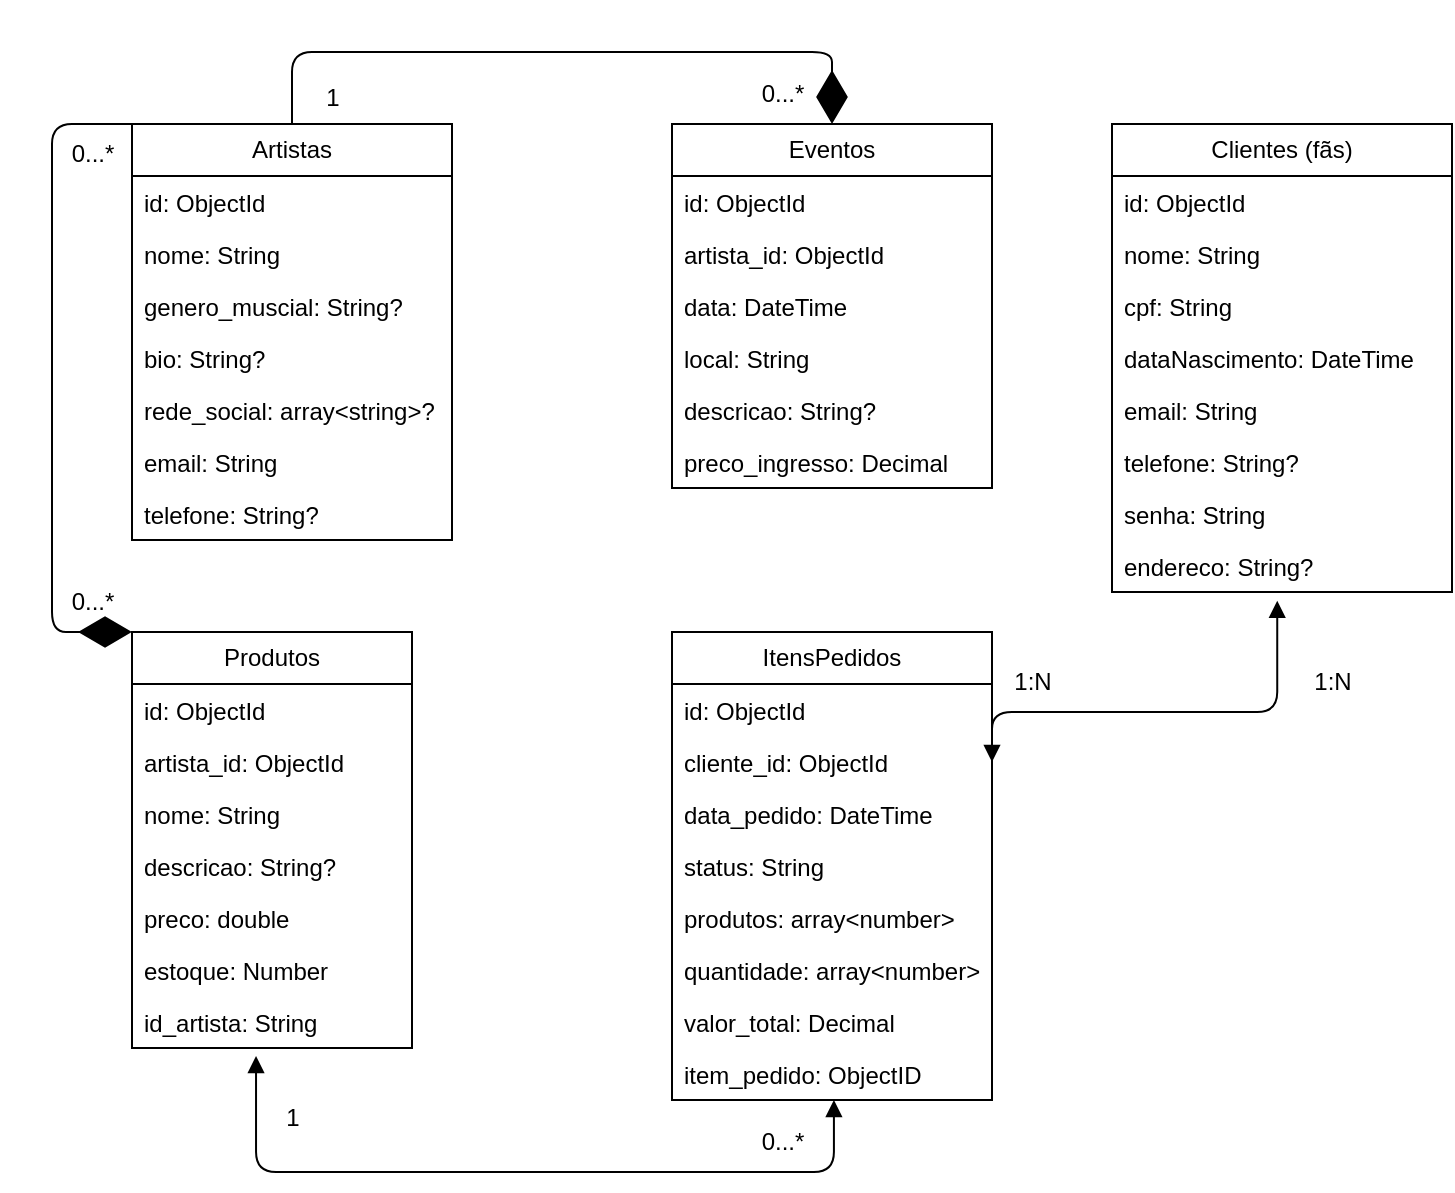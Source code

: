 <mxfile>
    <diagram id="-8dGR81IhT9ADDWrqB2T" name="ARTISTAS">
        <mxGraphModel dx="984" dy="497" grid="1" gridSize="10" guides="1" tooltips="1" connect="1" arrows="1" fold="1" page="1" pageScale="1" pageWidth="1169" pageHeight="827" math="0" shadow="0">
            <root>
                <mxCell id="0"/>
                <mxCell id="1" parent="0"/>
                <mxCell id="WGeO4oqpB1IpNc30BpS--1" value="Artistas" style="swimlane;fontStyle=0;childLayout=stackLayout;horizontal=1;startSize=26;fillColor=none;horizontalStack=0;resizeParent=1;resizeParentMax=0;resizeLast=0;collapsible=1;marginBottom=0;whiteSpace=wrap;html=1;" parent="1" vertex="1">
                    <mxGeometry x="290" y="236" width="160" height="208" as="geometry"/>
                </mxCell>
                <mxCell id="WGeO4oqpB1IpNc30BpS--2" value="id: ObjectId" style="text;strokeColor=none;fillColor=none;align=left;verticalAlign=top;spacingLeft=4;spacingRight=4;overflow=hidden;rotatable=0;points=[[0,0.5],[1,0.5]];portConstraint=eastwest;whiteSpace=wrap;html=1;" parent="WGeO4oqpB1IpNc30BpS--1" vertex="1">
                    <mxGeometry y="26" width="160" height="26" as="geometry"/>
                </mxCell>
                <mxCell id="WGeO4oqpB1IpNc30BpS--3" value="nome: String" style="text;strokeColor=none;fillColor=none;align=left;verticalAlign=top;spacingLeft=4;spacingRight=4;overflow=hidden;rotatable=0;points=[[0,0.5],[1,0.5]];portConstraint=eastwest;whiteSpace=wrap;html=1;" parent="WGeO4oqpB1IpNc30BpS--1" vertex="1">
                    <mxGeometry y="52" width="160" height="26" as="geometry"/>
                </mxCell>
                <mxCell id="WGeO4oqpB1IpNc30BpS--4" value="genero_muscial: String?" style="text;strokeColor=none;fillColor=none;align=left;verticalAlign=top;spacingLeft=4;spacingRight=4;overflow=hidden;rotatable=0;points=[[0,0.5],[1,0.5]];portConstraint=eastwest;whiteSpace=wrap;html=1;" parent="WGeO4oqpB1IpNc30BpS--1" vertex="1">
                    <mxGeometry y="78" width="160" height="26" as="geometry"/>
                </mxCell>
                <mxCell id="HzwaQL8nhIVutCUoAe8S-1" value="bio: String?" style="text;strokeColor=none;fillColor=none;align=left;verticalAlign=top;spacingLeft=4;spacingRight=4;overflow=hidden;rotatable=0;points=[[0,0.5],[1,0.5]];portConstraint=eastwest;whiteSpace=wrap;html=1;" parent="WGeO4oqpB1IpNc30BpS--1" vertex="1">
                    <mxGeometry y="104" width="160" height="26" as="geometry"/>
                </mxCell>
                <mxCell id="HzwaQL8nhIVutCUoAe8S-2" value="rede_social: array&amp;lt;string&amp;gt;?" style="text;strokeColor=none;fillColor=none;align=left;verticalAlign=top;spacingLeft=4;spacingRight=4;overflow=hidden;rotatable=0;points=[[0,0.5],[1,0.5]];portConstraint=eastwest;whiteSpace=wrap;html=1;" parent="WGeO4oqpB1IpNc30BpS--1" vertex="1">
                    <mxGeometry y="130" width="160" height="26" as="geometry"/>
                </mxCell>
                <mxCell id="HzwaQL8nhIVutCUoAe8S-3" value="email: String" style="text;strokeColor=none;fillColor=none;align=left;verticalAlign=top;spacingLeft=4;spacingRight=4;overflow=hidden;rotatable=0;points=[[0,0.5],[1,0.5]];portConstraint=eastwest;whiteSpace=wrap;html=1;" parent="WGeO4oqpB1IpNc30BpS--1" vertex="1">
                    <mxGeometry y="156" width="160" height="26" as="geometry"/>
                </mxCell>
                <mxCell id="HzwaQL8nhIVutCUoAe8S-4" value="telefone: String?" style="text;strokeColor=none;fillColor=none;align=left;verticalAlign=top;spacingLeft=4;spacingRight=4;overflow=hidden;rotatable=0;points=[[0,0.5],[1,0.5]];portConstraint=eastwest;whiteSpace=wrap;html=1;" parent="WGeO4oqpB1IpNc30BpS--1" vertex="1">
                    <mxGeometry y="182" width="160" height="26" as="geometry"/>
                </mxCell>
                <mxCell id="WGeO4oqpB1IpNc30BpS--5" value="Clientes (fãs)" style="swimlane;fontStyle=0;childLayout=stackLayout;horizontal=1;startSize=26;fillColor=none;horizontalStack=0;resizeParent=1;resizeParentMax=0;resizeLast=0;collapsible=1;marginBottom=0;whiteSpace=wrap;html=1;" parent="1" vertex="1">
                    <mxGeometry x="780" y="236" width="170" height="234" as="geometry"/>
                </mxCell>
                <mxCell id="WGeO4oqpB1IpNc30BpS--6" value="id:&amp;nbsp;ObjectId" style="text;strokeColor=none;fillColor=none;align=left;verticalAlign=top;spacingLeft=4;spacingRight=4;overflow=hidden;rotatable=0;points=[[0,0.5],[1,0.5]];portConstraint=eastwest;whiteSpace=wrap;html=1;" parent="WGeO4oqpB1IpNc30BpS--5" vertex="1">
                    <mxGeometry y="26" width="170" height="26" as="geometry"/>
                </mxCell>
                <mxCell id="HzwaQL8nhIVutCUoAe8S-5" value="nome: String" style="text;strokeColor=none;fillColor=none;align=left;verticalAlign=top;spacingLeft=4;spacingRight=4;overflow=hidden;rotatable=0;points=[[0,0.5],[1,0.5]];portConstraint=eastwest;whiteSpace=wrap;html=1;" parent="WGeO4oqpB1IpNc30BpS--5" vertex="1">
                    <mxGeometry y="52" width="170" height="26" as="geometry"/>
                </mxCell>
                <mxCell id="3OGe1HEJjVXt9dh-wJkt-9" value="cpf: String&lt;div&gt;&lt;br&gt;&lt;/div&gt;" style="text;strokeColor=none;fillColor=none;align=left;verticalAlign=top;spacingLeft=4;spacingRight=4;overflow=hidden;rotatable=0;points=[[0,0.5],[1,0.5]];portConstraint=eastwest;whiteSpace=wrap;html=1;" parent="WGeO4oqpB1IpNc30BpS--5" vertex="1">
                    <mxGeometry y="78" width="170" height="26" as="geometry"/>
                </mxCell>
                <mxCell id="3OGe1HEJjVXt9dh-wJkt-10" value="dataNascimento: DateTime&lt;div&gt;&lt;br&gt;&lt;/div&gt;" style="text;strokeColor=none;fillColor=none;align=left;verticalAlign=top;spacingLeft=4;spacingRight=4;overflow=hidden;rotatable=0;points=[[0,0.5],[1,0.5]];portConstraint=eastwest;whiteSpace=wrap;html=1;" parent="WGeO4oqpB1IpNc30BpS--5" vertex="1">
                    <mxGeometry y="104" width="170" height="26" as="geometry"/>
                </mxCell>
                <mxCell id="HzwaQL8nhIVutCUoAe8S-6" value="email: String" style="text;strokeColor=none;fillColor=none;align=left;verticalAlign=top;spacingLeft=4;spacingRight=4;overflow=hidden;rotatable=0;points=[[0,0.5],[1,0.5]];portConstraint=eastwest;whiteSpace=wrap;html=1;" parent="WGeO4oqpB1IpNc30BpS--5" vertex="1">
                    <mxGeometry y="130" width="170" height="26" as="geometry"/>
                </mxCell>
                <mxCell id="HzwaQL8nhIVutCUoAe8S-7" value="telefone: String?" style="text;strokeColor=none;fillColor=none;align=left;verticalAlign=top;spacingLeft=4;spacingRight=4;overflow=hidden;rotatable=0;points=[[0,0.5],[1,0.5]];portConstraint=eastwest;whiteSpace=wrap;html=1;" parent="WGeO4oqpB1IpNc30BpS--5" vertex="1">
                    <mxGeometry y="156" width="170" height="26" as="geometry"/>
                </mxCell>
                <mxCell id="WGeO4oqpB1IpNc30BpS--7" value="senha: String" style="text;strokeColor=none;fillColor=none;align=left;verticalAlign=top;spacingLeft=4;spacingRight=4;overflow=hidden;rotatable=0;points=[[0,0.5],[1,0.5]];portConstraint=eastwest;whiteSpace=wrap;html=1;" parent="WGeO4oqpB1IpNc30BpS--5" vertex="1">
                    <mxGeometry y="182" width="170" height="26" as="geometry"/>
                </mxCell>
                <mxCell id="WGeO4oqpB1IpNc30BpS--8" value="endereco: String?" style="text;strokeColor=none;fillColor=none;align=left;verticalAlign=top;spacingLeft=4;spacingRight=4;overflow=hidden;rotatable=0;points=[[0,0.5],[1,0.5]];portConstraint=eastwest;whiteSpace=wrap;html=1;" parent="WGeO4oqpB1IpNc30BpS--5" vertex="1">
                    <mxGeometry y="208" width="170" height="26" as="geometry"/>
                </mxCell>
                <mxCell id="WGeO4oqpB1IpNc30BpS--9" value="Produtos" style="swimlane;fontStyle=0;childLayout=stackLayout;horizontal=1;startSize=26;fillColor=none;horizontalStack=0;resizeParent=1;resizeParentMax=0;resizeLast=0;collapsible=1;marginBottom=0;whiteSpace=wrap;html=1;" parent="1" vertex="1">
                    <mxGeometry x="290" y="490" width="140" height="208" as="geometry"/>
                </mxCell>
                <mxCell id="WGeO4oqpB1IpNc30BpS--10" value="id: ObjectId" style="text;strokeColor=none;fillColor=none;align=left;verticalAlign=top;spacingLeft=4;spacingRight=4;overflow=hidden;rotatable=0;points=[[0,0.5],[1,0.5]];portConstraint=eastwest;whiteSpace=wrap;html=1;" parent="WGeO4oqpB1IpNc30BpS--9" vertex="1">
                    <mxGeometry y="26" width="140" height="26" as="geometry"/>
                </mxCell>
                <mxCell id="WGeO4oqpB1IpNc30BpS--11" value="artista_id:&amp;nbsp;&lt;span style=&quot;color: rgb(0, 0, 0);&quot;&gt;ObjectId&lt;/span&gt;" style="text;strokeColor=none;fillColor=none;align=left;verticalAlign=top;spacingLeft=4;spacingRight=4;overflow=hidden;rotatable=0;points=[[0,0.5],[1,0.5]];portConstraint=eastwest;whiteSpace=wrap;html=1;" parent="WGeO4oqpB1IpNc30BpS--9" vertex="1">
                    <mxGeometry y="52" width="140" height="26" as="geometry"/>
                </mxCell>
                <mxCell id="HzwaQL8nhIVutCUoAe8S-8" value="nome: String" style="text;strokeColor=none;fillColor=none;align=left;verticalAlign=top;spacingLeft=4;spacingRight=4;overflow=hidden;rotatable=0;points=[[0,0.5],[1,0.5]];portConstraint=eastwest;whiteSpace=wrap;html=1;" parent="WGeO4oqpB1IpNc30BpS--9" vertex="1">
                    <mxGeometry y="78" width="140" height="26" as="geometry"/>
                </mxCell>
                <mxCell id="WGeO4oqpB1IpNc30BpS--12" value="descricao: String?" style="text;strokeColor=none;fillColor=none;align=left;verticalAlign=top;spacingLeft=4;spacingRight=4;overflow=hidden;rotatable=0;points=[[0,0.5],[1,0.5]];portConstraint=eastwest;whiteSpace=wrap;html=1;" parent="WGeO4oqpB1IpNc30BpS--9" vertex="1">
                    <mxGeometry y="104" width="140" height="26" as="geometry"/>
                </mxCell>
                <mxCell id="HzwaQL8nhIVutCUoAe8S-9" value="preco: double" style="text;strokeColor=none;fillColor=none;align=left;verticalAlign=top;spacingLeft=4;spacingRight=4;overflow=hidden;rotatable=0;points=[[0,0.5],[1,0.5]];portConstraint=eastwest;whiteSpace=wrap;html=1;" parent="WGeO4oqpB1IpNc30BpS--9" vertex="1">
                    <mxGeometry y="130" width="140" height="26" as="geometry"/>
                </mxCell>
                <mxCell id="HzwaQL8nhIVutCUoAe8S-10" value="estoque: Number" style="text;strokeColor=none;fillColor=none;align=left;verticalAlign=top;spacingLeft=4;spacingRight=4;overflow=hidden;rotatable=0;points=[[0,0.5],[1,0.5]];portConstraint=eastwest;whiteSpace=wrap;html=1;" parent="WGeO4oqpB1IpNc30BpS--9" vertex="1">
                    <mxGeometry y="156" width="140" height="26" as="geometry"/>
                </mxCell>
                <mxCell id="qeILom_kDoyE2ObOOe5G-1" value="id_artista: String" style="text;strokeColor=none;fillColor=none;align=left;verticalAlign=top;spacingLeft=4;spacingRight=4;overflow=hidden;rotatable=0;points=[[0,0.5],[1,0.5]];portConstraint=eastwest;whiteSpace=wrap;html=1;" parent="WGeO4oqpB1IpNc30BpS--9" vertex="1">
                    <mxGeometry y="182" width="140" height="26" as="geometry"/>
                </mxCell>
                <mxCell id="WGeO4oqpB1IpNc30BpS--13" value="Eventos" style="swimlane;fontStyle=0;childLayout=stackLayout;horizontal=1;startSize=26;fillColor=none;horizontalStack=0;resizeParent=1;resizeParentMax=0;resizeLast=0;collapsible=1;marginBottom=0;whiteSpace=wrap;html=1;" parent="1" vertex="1">
                    <mxGeometry x="560" y="236" width="160" height="182" as="geometry"/>
                </mxCell>
                <mxCell id="WGeO4oqpB1IpNc30BpS--14" value="&lt;span style=&quot;color: rgb(0, 0, 0);&quot;&gt;id: ObjectId&lt;/span&gt;" style="text;strokeColor=none;fillColor=none;align=left;verticalAlign=top;spacingLeft=4;spacingRight=4;overflow=hidden;rotatable=0;points=[[0,0.5],[1,0.5]];portConstraint=eastwest;whiteSpace=wrap;html=1;" parent="WGeO4oqpB1IpNc30BpS--13" vertex="1">
                    <mxGeometry y="26" width="160" height="26" as="geometry"/>
                </mxCell>
                <mxCell id="qeILom_kDoyE2ObOOe5G-2" value="artista_id:&amp;nbsp;&lt;span style=&quot;color: rgb(0, 0, 0);&quot;&gt;ObjectId&lt;/span&gt;" style="text;strokeColor=none;fillColor=none;align=left;verticalAlign=top;spacingLeft=4;spacingRight=4;overflow=hidden;rotatable=0;points=[[0,0.5],[1,0.5]];portConstraint=eastwest;whiteSpace=wrap;html=1;" parent="WGeO4oqpB1IpNc30BpS--13" vertex="1">
                    <mxGeometry y="52" width="160" height="26" as="geometry"/>
                </mxCell>
                <mxCell id="WGeO4oqpB1IpNc30BpS--15" value="data: DateTime" style="text;strokeColor=none;fillColor=none;align=left;verticalAlign=top;spacingLeft=4;spacingRight=4;overflow=hidden;rotatable=0;points=[[0,0.5],[1,0.5]];portConstraint=eastwest;whiteSpace=wrap;html=1;" parent="WGeO4oqpB1IpNc30BpS--13" vertex="1">
                    <mxGeometry y="78" width="160" height="26" as="geometry"/>
                </mxCell>
                <mxCell id="WGeO4oqpB1IpNc30BpS--16" value="local: String" style="text;strokeColor=none;fillColor=none;align=left;verticalAlign=top;spacingLeft=4;spacingRight=4;overflow=hidden;rotatable=0;points=[[0,0.5],[1,0.5]];portConstraint=eastwest;whiteSpace=wrap;html=1;" parent="WGeO4oqpB1IpNc30BpS--13" vertex="1">
                    <mxGeometry y="104" width="160" height="26" as="geometry"/>
                </mxCell>
                <mxCell id="viy6hbpfLEgtOjUjto9D-1" value="descricao: String?" style="text;strokeColor=none;fillColor=none;align=left;verticalAlign=top;spacingLeft=4;spacingRight=4;overflow=hidden;rotatable=0;points=[[0,0.5],[1,0.5]];portConstraint=eastwest;whiteSpace=wrap;html=1;" parent="WGeO4oqpB1IpNc30BpS--13" vertex="1">
                    <mxGeometry y="130" width="160" height="26" as="geometry"/>
                </mxCell>
                <mxCell id="viy6hbpfLEgtOjUjto9D-8" value="preco_ingresso: Decimal" style="text;strokeColor=none;fillColor=none;align=left;verticalAlign=top;spacingLeft=4;spacingRight=4;overflow=hidden;rotatable=0;points=[[0,0.5],[1,0.5]];portConstraint=eastwest;whiteSpace=wrap;html=1;" parent="WGeO4oqpB1IpNc30BpS--13" vertex="1">
                    <mxGeometry y="156" width="160" height="26" as="geometry"/>
                </mxCell>
                <mxCell id="WGeO4oqpB1IpNc30BpS--17" value="ItensPedidos" style="swimlane;fontStyle=0;childLayout=stackLayout;horizontal=1;startSize=26;fillColor=none;horizontalStack=0;resizeParent=1;resizeParentMax=0;resizeLast=0;collapsible=1;marginBottom=0;whiteSpace=wrap;html=1;" parent="1" vertex="1">
                    <mxGeometry x="560" y="490" width="160" height="234" as="geometry"/>
                </mxCell>
                <mxCell id="WGeO4oqpB1IpNc30BpS--18" value="&lt;span style=&quot;color: rgb(0, 0, 0);&quot;&gt;id: ObjectId&lt;/span&gt;" style="text;strokeColor=none;fillColor=none;align=left;verticalAlign=top;spacingLeft=4;spacingRight=4;overflow=hidden;rotatable=0;points=[[0,0.5],[1,0.5]];portConstraint=eastwest;whiteSpace=wrap;html=1;" parent="WGeO4oqpB1IpNc30BpS--17" vertex="1">
                    <mxGeometry y="26" width="160" height="26" as="geometry"/>
                </mxCell>
                <mxCell id="WGeO4oqpB1IpNc30BpS--19" value="cliente_id:&amp;nbsp;&lt;span style=&quot;color: rgb(0, 0, 0);&quot;&gt;ObjectId&lt;/span&gt;" style="text;strokeColor=none;fillColor=none;align=left;verticalAlign=top;spacingLeft=4;spacingRight=4;overflow=hidden;rotatable=0;points=[[0,0.5],[1,0.5]];portConstraint=eastwest;whiteSpace=wrap;html=1;" parent="WGeO4oqpB1IpNc30BpS--17" vertex="1">
                    <mxGeometry y="52" width="160" height="26" as="geometry"/>
                </mxCell>
                <mxCell id="WGeO4oqpB1IpNc30BpS--20" value="data_pedido: DateTime" style="text;strokeColor=none;fillColor=none;align=left;verticalAlign=top;spacingLeft=4;spacingRight=4;overflow=hidden;rotatable=0;points=[[0,0.5],[1,0.5]];portConstraint=eastwest;whiteSpace=wrap;html=1;" parent="WGeO4oqpB1IpNc30BpS--17" vertex="1">
                    <mxGeometry y="78" width="160" height="26" as="geometry"/>
                </mxCell>
                <mxCell id="viy6hbpfLEgtOjUjto9D-9" value="status: String" style="text;strokeColor=none;fillColor=none;align=left;verticalAlign=top;spacingLeft=4;spacingRight=4;overflow=hidden;rotatable=0;points=[[0,0.5],[1,0.5]];portConstraint=eastwest;whiteSpace=wrap;html=1;" parent="WGeO4oqpB1IpNc30BpS--17" vertex="1">
                    <mxGeometry y="104" width="160" height="26" as="geometry"/>
                </mxCell>
                <mxCell id="viy6hbpfLEgtOjUjto9D-15" value="produtos: array&amp;lt;number&amp;gt;" style="text;strokeColor=none;fillColor=none;align=left;verticalAlign=top;spacingLeft=4;spacingRight=4;overflow=hidden;rotatable=0;points=[[0,0.5],[1,0.5]];portConstraint=eastwest;whiteSpace=wrap;html=1;" parent="WGeO4oqpB1IpNc30BpS--17" vertex="1">
                    <mxGeometry y="130" width="160" height="26" as="geometry"/>
                </mxCell>
                <mxCell id="viy6hbpfLEgtOjUjto9D-16" value="quantidade: array&amp;lt;number&amp;gt;" style="text;strokeColor=none;fillColor=none;align=left;verticalAlign=top;spacingLeft=4;spacingRight=4;overflow=hidden;rotatable=0;points=[[0,0.5],[1,0.5]];portConstraint=eastwest;whiteSpace=wrap;html=1;" parent="WGeO4oqpB1IpNc30BpS--17" vertex="1">
                    <mxGeometry y="156" width="160" height="26" as="geometry"/>
                </mxCell>
                <mxCell id="viy6hbpfLEgtOjUjto9D-17" value="valor_total: Decimal" style="text;strokeColor=none;fillColor=none;align=left;verticalAlign=top;spacingLeft=4;spacingRight=4;overflow=hidden;rotatable=0;points=[[0,0.5],[1,0.5]];portConstraint=eastwest;whiteSpace=wrap;html=1;" parent="WGeO4oqpB1IpNc30BpS--17" vertex="1">
                    <mxGeometry y="182" width="160" height="26" as="geometry"/>
                </mxCell>
                <mxCell id="FNEiUvtTwgRBQaWyczOZ-4" value="item_pedido: ObjectID" style="text;strokeColor=none;fillColor=none;align=left;verticalAlign=top;spacingLeft=4;spacingRight=4;overflow=hidden;rotatable=0;points=[[0,0.5],[1,0.5]];portConstraint=eastwest;whiteSpace=wrap;html=1;" parent="WGeO4oqpB1IpNc30BpS--17" vertex="1">
                    <mxGeometry y="208" width="160" height="26" as="geometry"/>
                </mxCell>
                <mxCell id="9_VWwz1EAuQyUJO-Fea9-1" value="" style="endArrow=block;startArrow=block;endFill=1;startFill=1;html=1;edgeStyle=elbowEdgeStyle;elbow=vertical;entryX=0.506;entryY=1;entryDx=0;entryDy=0;entryPerimeter=0;exitX=0.443;exitY=1.154;exitDx=0;exitDy=0;exitPerimeter=0;" parent="1" source="qeILom_kDoyE2ObOOe5G-1" target="FNEiUvtTwgRBQaWyczOZ-4" edge="1">
                    <mxGeometry width="160" relative="1" as="geometry">
                        <mxPoint x="350" y="750" as="sourcePoint"/>
                        <mxPoint x="640" y="730" as="targetPoint"/>
                        <Array as="points">
                            <mxPoint x="500" y="760"/>
                        </Array>
                    </mxGeometry>
                </mxCell>
                <mxCell id="9_VWwz1EAuQyUJO-Fea9-3" value="" style="endArrow=diamondThin;endFill=1;endSize=24;html=1;exitX=0;exitY=0;exitDx=0;exitDy=0;edgeStyle=elbowEdgeStyle;elbow=vertical;entryX=0;entryY=0;entryDx=0;entryDy=0;" parent="1" source="WGeO4oqpB1IpNc30BpS--1" target="WGeO4oqpB1IpNc30BpS--9" edge="1">
                    <mxGeometry width="160" relative="1" as="geometry">
                        <mxPoint x="110" y="210" as="sourcePoint"/>
                        <mxPoint x="200" y="560" as="targetPoint"/>
                        <Array as="points">
                            <mxPoint x="250" y="350"/>
                        </Array>
                    </mxGeometry>
                </mxCell>
                <mxCell id="oR0ZWkZKmb0lhGz50x3m-1" value="" style="endArrow=diamondThin;endFill=1;endSize=24;html=1;entryX=0.5;entryY=0;entryDx=0;entryDy=0;exitX=0.5;exitY=0;exitDx=0;exitDy=0;edgeStyle=elbowEdgeStyle;elbow=vertical;" parent="1" source="WGeO4oqpB1IpNc30BpS--1" target="WGeO4oqpB1IpNc30BpS--13" edge="1">
                    <mxGeometry width="160" relative="1" as="geometry">
                        <mxPoint x="490" y="200" as="sourcePoint"/>
                        <mxPoint x="490" y="-80" as="targetPoint"/>
                        <Array as="points">
                            <mxPoint x="510" y="200"/>
                        </Array>
                    </mxGeometry>
                </mxCell>
                <mxCell id="3OGe1HEJjVXt9dh-wJkt-11" value="0...*" style="text;html=1;align=center;verticalAlign=middle;resizable=0;points=[];autosize=1;strokeColor=none;fillColor=none;" parent="1" vertex="1">
                    <mxGeometry x="250" y="460" width="40" height="30" as="geometry"/>
                </mxCell>
                <mxCell id="3OGe1HEJjVXt9dh-wJkt-14" value="" style="endArrow=block;startArrow=block;endFill=1;startFill=1;html=1;entryX=0.486;entryY=1.167;entryDx=0;entryDy=0;entryPerimeter=0;exitX=1;exitY=0.5;exitDx=0;exitDy=0;edgeStyle=elbowEdgeStyle;elbow=vertical;" parent="1" source="WGeO4oqpB1IpNc30BpS--19" target="WGeO4oqpB1IpNc30BpS--8" edge="1">
                    <mxGeometry width="160" relative="1" as="geometry">
                        <mxPoint x="730" y="540" as="sourcePoint"/>
                        <mxPoint x="890" y="540" as="targetPoint"/>
                        <Array as="points">
                            <mxPoint x="820" y="530"/>
                        </Array>
                    </mxGeometry>
                </mxCell>
                <mxCell id="3OGe1HEJjVXt9dh-wJkt-19" value="1:N" style="text;html=1;align=center;verticalAlign=middle;resizable=0;points=[];autosize=1;strokeColor=none;fillColor=none;" parent="1" vertex="1">
                    <mxGeometry x="720" y="500" width="40" height="30" as="geometry"/>
                </mxCell>
                <mxCell id="3OGe1HEJjVXt9dh-wJkt-20" value="1:N" style="text;html=1;align=center;verticalAlign=middle;resizable=0;points=[];autosize=1;strokeColor=none;fillColor=none;" parent="1" vertex="1">
                    <mxGeometry x="870" y="500" width="40" height="30" as="geometry"/>
                </mxCell>
                <mxCell id="FNEiUvtTwgRBQaWyczOZ-1" value="0...*" style="text;html=1;align=center;verticalAlign=middle;resizable=0;points=[];autosize=1;strokeColor=none;fillColor=none;" parent="1" vertex="1">
                    <mxGeometry x="250" y="236" width="40" height="30" as="geometry"/>
                </mxCell>
                <mxCell id="FNEiUvtTwgRBQaWyczOZ-2" value="0...*" style="text;html=1;align=center;verticalAlign=middle;resizable=0;points=[];autosize=1;strokeColor=none;fillColor=none;" parent="1" vertex="1">
                    <mxGeometry x="595" y="206" width="40" height="30" as="geometry"/>
                </mxCell>
                <mxCell id="FNEiUvtTwgRBQaWyczOZ-3" value="1" style="text;html=1;align=center;verticalAlign=middle;resizable=0;points=[];autosize=1;strokeColor=none;fillColor=none;" parent="1" vertex="1">
                    <mxGeometry x="375" y="208" width="30" height="30" as="geometry"/>
                </mxCell>
                <mxCell id="7ghaIuYtNx_CgCyN_4Sw-1" value="0...*" style="text;html=1;align=center;verticalAlign=middle;resizable=0;points=[];autosize=1;strokeColor=none;fillColor=none;" parent="1" vertex="1">
                    <mxGeometry x="595" y="730" width="40" height="30" as="geometry"/>
                </mxCell>
                <mxCell id="7ghaIuYtNx_CgCyN_4Sw-2" value="1" style="text;html=1;align=center;verticalAlign=middle;resizable=0;points=[];autosize=1;strokeColor=none;fillColor=none;" parent="1" vertex="1">
                    <mxGeometry x="355" y="718" width="30" height="30" as="geometry"/>
                </mxCell>
            </root>
        </mxGraphModel>
    </diagram>
    <diagram name="Cópia do ARTISTAS" id="Klo3fYnOxU1Qn01jQj7I">
        <mxGraphModel dx="2153" dy="1324" grid="1" gridSize="10" guides="1" tooltips="1" connect="1" arrows="1" fold="1" page="1" pageScale="1" pageWidth="1169" pageHeight="827" math="0" shadow="0">
            <root>
                <mxCell id="dU2tOw1pj5JU5m9MhBKe-0"/>
                <mxCell id="dU2tOw1pj5JU5m9MhBKe-1" parent="dU2tOw1pj5JU5m9MhBKe-0"/>
                <mxCell id="dU2tOw1pj5JU5m9MhBKe-2" value="Artistas" style="swimlane;fontStyle=0;childLayout=stackLayout;horizontal=1;startSize=26;fillColor=none;horizontalStack=0;resizeParent=1;resizeParentMax=0;resizeLast=0;collapsible=1;marginBottom=0;whiteSpace=wrap;html=1;" parent="dU2tOw1pj5JU5m9MhBKe-1" vertex="1">
                    <mxGeometry x="70" y="53" width="160" height="208" as="geometry"/>
                </mxCell>
                <mxCell id="dU2tOw1pj5JU5m9MhBKe-3" value="id: ObjectId" style="text;strokeColor=none;fillColor=none;align=left;verticalAlign=top;spacingLeft=4;spacingRight=4;overflow=hidden;rotatable=0;points=[[0,0.5],[1,0.5]];portConstraint=eastwest;whiteSpace=wrap;html=1;" parent="dU2tOw1pj5JU5m9MhBKe-2" vertex="1">
                    <mxGeometry y="26" width="160" height="26" as="geometry"/>
                </mxCell>
                <mxCell id="dU2tOw1pj5JU5m9MhBKe-4" value="nome: String" style="text;strokeColor=none;fillColor=none;align=left;verticalAlign=top;spacingLeft=4;spacingRight=4;overflow=hidden;rotatable=0;points=[[0,0.5],[1,0.5]];portConstraint=eastwest;whiteSpace=wrap;html=1;" parent="dU2tOw1pj5JU5m9MhBKe-2" vertex="1">
                    <mxGeometry y="52" width="160" height="26" as="geometry"/>
                </mxCell>
                <mxCell id="dU2tOw1pj5JU5m9MhBKe-5" value="genero_muscial: String?" style="text;strokeColor=none;fillColor=none;align=left;verticalAlign=top;spacingLeft=4;spacingRight=4;overflow=hidden;rotatable=0;points=[[0,0.5],[1,0.5]];portConstraint=eastwest;whiteSpace=wrap;html=1;" parent="dU2tOw1pj5JU5m9MhBKe-2" vertex="1">
                    <mxGeometry y="78" width="160" height="26" as="geometry"/>
                </mxCell>
                <mxCell id="dU2tOw1pj5JU5m9MhBKe-6" value="bio: String?" style="text;strokeColor=none;fillColor=none;align=left;verticalAlign=top;spacingLeft=4;spacingRight=4;overflow=hidden;rotatable=0;points=[[0,0.5],[1,0.5]];portConstraint=eastwest;whiteSpace=wrap;html=1;" parent="dU2tOw1pj5JU5m9MhBKe-2" vertex="1">
                    <mxGeometry y="104" width="160" height="26" as="geometry"/>
                </mxCell>
                <mxCell id="dU2tOw1pj5JU5m9MhBKe-7" value="rede_social: array&amp;lt;string&amp;gt;?" style="text;strokeColor=none;fillColor=none;align=left;verticalAlign=top;spacingLeft=4;spacingRight=4;overflow=hidden;rotatable=0;points=[[0,0.5],[1,0.5]];portConstraint=eastwest;whiteSpace=wrap;html=1;" parent="dU2tOw1pj5JU5m9MhBKe-2" vertex="1">
                    <mxGeometry y="130" width="160" height="26" as="geometry"/>
                </mxCell>
                <mxCell id="dU2tOw1pj5JU5m9MhBKe-8" value="email: String" style="text;strokeColor=none;fillColor=none;align=left;verticalAlign=top;spacingLeft=4;spacingRight=4;overflow=hidden;rotatable=0;points=[[0,0.5],[1,0.5]];portConstraint=eastwest;whiteSpace=wrap;html=1;" parent="dU2tOw1pj5JU5m9MhBKe-2" vertex="1">
                    <mxGeometry y="156" width="160" height="26" as="geometry"/>
                </mxCell>
                <mxCell id="dU2tOw1pj5JU5m9MhBKe-9" value="telefone: String?" style="text;strokeColor=none;fillColor=none;align=left;verticalAlign=top;spacingLeft=4;spacingRight=4;overflow=hidden;rotatable=0;points=[[0,0.5],[1,0.5]];portConstraint=eastwest;whiteSpace=wrap;html=1;" parent="dU2tOw1pj5JU5m9MhBKe-2" vertex="1">
                    <mxGeometry y="182" width="160" height="26" as="geometry"/>
                </mxCell>
                <mxCell id="dU2tOw1pj5JU5m9MhBKe-10" value="Clientes (fãs)" style="swimlane;fontStyle=0;childLayout=stackLayout;horizontal=1;startSize=26;fillColor=none;horizontalStack=0;resizeParent=1;resizeParentMax=0;resizeLast=0;collapsible=1;marginBottom=0;whiteSpace=wrap;html=1;" parent="dU2tOw1pj5JU5m9MhBKe-1" vertex="1">
                    <mxGeometry x="690" y="55" width="170" height="234" as="geometry"/>
                </mxCell>
                <mxCell id="dU2tOw1pj5JU5m9MhBKe-11" value="id:&amp;nbsp;ObjectId" style="text;strokeColor=none;fillColor=none;align=left;verticalAlign=top;spacingLeft=4;spacingRight=4;overflow=hidden;rotatable=0;points=[[0,0.5],[1,0.5]];portConstraint=eastwest;whiteSpace=wrap;html=1;" parent="dU2tOw1pj5JU5m9MhBKe-10" vertex="1">
                    <mxGeometry y="26" width="170" height="26" as="geometry"/>
                </mxCell>
                <mxCell id="dU2tOw1pj5JU5m9MhBKe-12" value="nome: String" style="text;strokeColor=none;fillColor=none;align=left;verticalAlign=top;spacingLeft=4;spacingRight=4;overflow=hidden;rotatable=0;points=[[0,0.5],[1,0.5]];portConstraint=eastwest;whiteSpace=wrap;html=1;" parent="dU2tOw1pj5JU5m9MhBKe-10" vertex="1">
                    <mxGeometry y="52" width="170" height="26" as="geometry"/>
                </mxCell>
                <mxCell id="dU2tOw1pj5JU5m9MhBKe-13" value="cpf: String&lt;div&gt;&lt;br&gt;&lt;/div&gt;" style="text;strokeColor=none;fillColor=none;align=left;verticalAlign=top;spacingLeft=4;spacingRight=4;overflow=hidden;rotatable=0;points=[[0,0.5],[1,0.5]];portConstraint=eastwest;whiteSpace=wrap;html=1;" parent="dU2tOw1pj5JU5m9MhBKe-10" vertex="1">
                    <mxGeometry y="78" width="170" height="26" as="geometry"/>
                </mxCell>
                <mxCell id="dU2tOw1pj5JU5m9MhBKe-14" value="dataNascimento: DateTime&lt;div&gt;&lt;br&gt;&lt;/div&gt;" style="text;strokeColor=none;fillColor=none;align=left;verticalAlign=top;spacingLeft=4;spacingRight=4;overflow=hidden;rotatable=0;points=[[0,0.5],[1,0.5]];portConstraint=eastwest;whiteSpace=wrap;html=1;" parent="dU2tOw1pj5JU5m9MhBKe-10" vertex="1">
                    <mxGeometry y="104" width="170" height="26" as="geometry"/>
                </mxCell>
                <mxCell id="dU2tOw1pj5JU5m9MhBKe-15" value="email: String" style="text;strokeColor=none;fillColor=none;align=left;verticalAlign=top;spacingLeft=4;spacingRight=4;overflow=hidden;rotatable=0;points=[[0,0.5],[1,0.5]];portConstraint=eastwest;whiteSpace=wrap;html=1;" parent="dU2tOw1pj5JU5m9MhBKe-10" vertex="1">
                    <mxGeometry y="130" width="170" height="26" as="geometry"/>
                </mxCell>
                <mxCell id="dU2tOw1pj5JU5m9MhBKe-16" value="telefone: String?" style="text;strokeColor=none;fillColor=none;align=left;verticalAlign=top;spacingLeft=4;spacingRight=4;overflow=hidden;rotatable=0;points=[[0,0.5],[1,0.5]];portConstraint=eastwest;whiteSpace=wrap;html=1;" parent="dU2tOw1pj5JU5m9MhBKe-10" vertex="1">
                    <mxGeometry y="156" width="170" height="26" as="geometry"/>
                </mxCell>
                <mxCell id="dU2tOw1pj5JU5m9MhBKe-17" value="senha: String" style="text;strokeColor=none;fillColor=none;align=left;verticalAlign=top;spacingLeft=4;spacingRight=4;overflow=hidden;rotatable=0;points=[[0,0.5],[1,0.5]];portConstraint=eastwest;whiteSpace=wrap;html=1;" parent="dU2tOw1pj5JU5m9MhBKe-10" vertex="1">
                    <mxGeometry y="182" width="170" height="26" as="geometry"/>
                </mxCell>
                <mxCell id="dU2tOw1pj5JU5m9MhBKe-18" value="endereco: String?" style="text;strokeColor=none;fillColor=none;align=left;verticalAlign=top;spacingLeft=4;spacingRight=4;overflow=hidden;rotatable=0;points=[[0,0.5],[1,0.5]];portConstraint=eastwest;whiteSpace=wrap;html=1;" parent="dU2tOw1pj5JU5m9MhBKe-10" vertex="1">
                    <mxGeometry y="208" width="170" height="26" as="geometry"/>
                </mxCell>
                <mxCell id="dU2tOw1pj5JU5m9MhBKe-19" value="Produtos" style="swimlane;fontStyle=0;childLayout=stackLayout;horizontal=1;startSize=26;fillColor=none;horizontalStack=0;resizeParent=1;resizeParentMax=0;resizeLast=0;collapsible=1;marginBottom=0;whiteSpace=wrap;html=1;" parent="dU2tOw1pj5JU5m9MhBKe-1" vertex="1">
                    <mxGeometry x="20" y="337" width="140" height="182" as="geometry"/>
                </mxCell>
                <mxCell id="dU2tOw1pj5JU5m9MhBKe-20" value="id: ObjectId" style="text;strokeColor=none;fillColor=none;align=left;verticalAlign=top;spacingLeft=4;spacingRight=4;overflow=hidden;rotatable=0;points=[[0,0.5],[1,0.5]];portConstraint=eastwest;whiteSpace=wrap;html=1;" parent="dU2tOw1pj5JU5m9MhBKe-19" vertex="1">
                    <mxGeometry y="26" width="140" height="26" as="geometry"/>
                </mxCell>
                <mxCell id="dU2tOw1pj5JU5m9MhBKe-21" value="artista_id:&amp;nbsp;&lt;span style=&quot;color: rgb(0, 0, 0);&quot;&gt;ObjectId&lt;/span&gt;" style="text;strokeColor=none;fillColor=none;align=left;verticalAlign=top;spacingLeft=4;spacingRight=4;overflow=hidden;rotatable=0;points=[[0,0.5],[1,0.5]];portConstraint=eastwest;whiteSpace=wrap;html=1;" parent="dU2tOw1pj5JU5m9MhBKe-19" vertex="1">
                    <mxGeometry y="52" width="140" height="26" as="geometry"/>
                </mxCell>
                <mxCell id="dU2tOw1pj5JU5m9MhBKe-22" value="nome: String" style="text;strokeColor=none;fillColor=none;align=left;verticalAlign=top;spacingLeft=4;spacingRight=4;overflow=hidden;rotatable=0;points=[[0,0.5],[1,0.5]];portConstraint=eastwest;whiteSpace=wrap;html=1;" parent="dU2tOw1pj5JU5m9MhBKe-19" vertex="1">
                    <mxGeometry y="78" width="140" height="26" as="geometry"/>
                </mxCell>
                <mxCell id="dU2tOw1pj5JU5m9MhBKe-23" value="descricao: String?" style="text;strokeColor=none;fillColor=none;align=left;verticalAlign=top;spacingLeft=4;spacingRight=4;overflow=hidden;rotatable=0;points=[[0,0.5],[1,0.5]];portConstraint=eastwest;whiteSpace=wrap;html=1;" parent="dU2tOw1pj5JU5m9MhBKe-19" vertex="1">
                    <mxGeometry y="104" width="140" height="26" as="geometry"/>
                </mxCell>
                <mxCell id="dU2tOw1pj5JU5m9MhBKe-24" value="preco: double" style="text;strokeColor=none;fillColor=none;align=left;verticalAlign=top;spacingLeft=4;spacingRight=4;overflow=hidden;rotatable=0;points=[[0,0.5],[1,0.5]];portConstraint=eastwest;whiteSpace=wrap;html=1;" parent="dU2tOw1pj5JU5m9MhBKe-19" vertex="1">
                    <mxGeometry y="130" width="140" height="26" as="geometry"/>
                </mxCell>
                <mxCell id="dU2tOw1pj5JU5m9MhBKe-25" value="estoque: Number" style="text;strokeColor=none;fillColor=none;align=left;verticalAlign=top;spacingLeft=4;spacingRight=4;overflow=hidden;rotatable=0;points=[[0,0.5],[1,0.5]];portConstraint=eastwest;whiteSpace=wrap;html=1;" parent="dU2tOw1pj5JU5m9MhBKe-19" vertex="1">
                    <mxGeometry y="156" width="140" height="26" as="geometry"/>
                </mxCell>
                <mxCell id="dU2tOw1pj5JU5m9MhBKe-27" value="Eventos" style="swimlane;fontStyle=0;childLayout=stackLayout;horizontal=1;startSize=26;fillColor=none;horizontalStack=0;resizeParent=1;resizeParentMax=0;resizeLast=0;collapsible=1;marginBottom=0;whiteSpace=wrap;html=1;" parent="dU2tOw1pj5JU5m9MhBKe-1" vertex="1">
                    <mxGeometry x="400" y="53" width="160" height="182" as="geometry"/>
                </mxCell>
                <mxCell id="dU2tOw1pj5JU5m9MhBKe-28" value="&lt;span style=&quot;color: rgb(0, 0, 0);&quot;&gt;id: ObjectId&lt;/span&gt;" style="text;strokeColor=none;fillColor=none;align=left;verticalAlign=top;spacingLeft=4;spacingRight=4;overflow=hidden;rotatable=0;points=[[0,0.5],[1,0.5]];portConstraint=eastwest;whiteSpace=wrap;html=1;" parent="dU2tOw1pj5JU5m9MhBKe-27" vertex="1">
                    <mxGeometry y="26" width="160" height="26" as="geometry"/>
                </mxCell>
                <mxCell id="dU2tOw1pj5JU5m9MhBKe-29" value="artista_id:&amp;nbsp;&lt;span style=&quot;color: rgb(0, 0, 0);&quot;&gt;ObjectId&lt;/span&gt;" style="text;strokeColor=none;fillColor=none;align=left;verticalAlign=top;spacingLeft=4;spacingRight=4;overflow=hidden;rotatable=0;points=[[0,0.5],[1,0.5]];portConstraint=eastwest;whiteSpace=wrap;html=1;" parent="dU2tOw1pj5JU5m9MhBKe-27" vertex="1">
                    <mxGeometry y="52" width="160" height="26" as="geometry"/>
                </mxCell>
                <mxCell id="dU2tOw1pj5JU5m9MhBKe-30" value="data: DateTime" style="text;strokeColor=none;fillColor=none;align=left;verticalAlign=top;spacingLeft=4;spacingRight=4;overflow=hidden;rotatable=0;points=[[0,0.5],[1,0.5]];portConstraint=eastwest;whiteSpace=wrap;html=1;" parent="dU2tOw1pj5JU5m9MhBKe-27" vertex="1">
                    <mxGeometry y="78" width="160" height="26" as="geometry"/>
                </mxCell>
                <mxCell id="dU2tOw1pj5JU5m9MhBKe-31" value="local: String" style="text;strokeColor=none;fillColor=none;align=left;verticalAlign=top;spacingLeft=4;spacingRight=4;overflow=hidden;rotatable=0;points=[[0,0.5],[1,0.5]];portConstraint=eastwest;whiteSpace=wrap;html=1;" parent="dU2tOw1pj5JU5m9MhBKe-27" vertex="1">
                    <mxGeometry y="104" width="160" height="26" as="geometry"/>
                </mxCell>
                <mxCell id="dU2tOw1pj5JU5m9MhBKe-32" value="descricao: String?" style="text;strokeColor=none;fillColor=none;align=left;verticalAlign=top;spacingLeft=4;spacingRight=4;overflow=hidden;rotatable=0;points=[[0,0.5],[1,0.5]];portConstraint=eastwest;whiteSpace=wrap;html=1;" parent="dU2tOw1pj5JU5m9MhBKe-27" vertex="1">
                    <mxGeometry y="130" width="160" height="26" as="geometry"/>
                </mxCell>
                <mxCell id="dU2tOw1pj5JU5m9MhBKe-33" value="preco_ingresso: Decimal" style="text;strokeColor=none;fillColor=none;align=left;verticalAlign=top;spacingLeft=4;spacingRight=4;overflow=hidden;rotatable=0;points=[[0,0.5],[1,0.5]];portConstraint=eastwest;whiteSpace=wrap;html=1;" parent="dU2tOw1pj5JU5m9MhBKe-27" vertex="1">
                    <mxGeometry y="156" width="160" height="26" as="geometry"/>
                </mxCell>
                <mxCell id="dU2tOw1pj5JU5m9MhBKe-44" value="" style="endArrow=diamondThin;endFill=1;endSize=24;html=1;exitX=0;exitY=0;exitDx=0;exitDy=0;edgeStyle=elbowEdgeStyle;elbow=vertical;entryX=0;entryY=0;entryDx=0;entryDy=0;" parent="dU2tOw1pj5JU5m9MhBKe-1" source="dU2tOw1pj5JU5m9MhBKe-2" target="dU2tOw1pj5JU5m9MhBKe-19" edge="1">
                    <mxGeometry width="160" relative="1" as="geometry">
                        <mxPoint x="-110" y="27" as="sourcePoint"/>
                        <mxPoint x="-20" y="377" as="targetPoint"/>
                        <Array as="points">
                            <mxPoint x="30" y="167"/>
                        </Array>
                    </mxGeometry>
                </mxCell>
                <mxCell id="dU2tOw1pj5JU5m9MhBKe-45" value="" style="endArrow=diamondThin;endFill=1;endSize=24;html=1;entryX=0.5;entryY=0;entryDx=0;entryDy=0;exitX=0.5;exitY=0;exitDx=0;exitDy=0;edgeStyle=elbowEdgeStyle;elbow=vertical;" parent="dU2tOw1pj5JU5m9MhBKe-1" source="dU2tOw1pj5JU5m9MhBKe-2" target="dU2tOw1pj5JU5m9MhBKe-27" edge="1">
                    <mxGeometry width="160" relative="1" as="geometry">
                        <mxPoint x="270" y="17" as="sourcePoint"/>
                        <mxPoint x="270" y="-263" as="targetPoint"/>
                        <Array as="points">
                            <mxPoint x="290" y="17"/>
                        </Array>
                    </mxGeometry>
                </mxCell>
                <mxCell id="dU2tOw1pj5JU5m9MhBKe-46" value="0...*" style="text;html=1;align=center;verticalAlign=middle;resizable=0;points=[];autosize=1;strokeColor=none;fillColor=none;" parent="dU2tOw1pj5JU5m9MhBKe-1" vertex="1">
                    <mxGeometry x="30" y="277" width="40" height="30" as="geometry"/>
                </mxCell>
                <mxCell id="dU2tOw1pj5JU5m9MhBKe-50" value="0...*" style="text;html=1;align=center;verticalAlign=middle;resizable=0;points=[];autosize=1;strokeColor=none;fillColor=none;" parent="dU2tOw1pj5JU5m9MhBKe-1" vertex="1">
                    <mxGeometry x="30" y="53" width="40" height="30" as="geometry"/>
                </mxCell>
                <mxCell id="dU2tOw1pj5JU5m9MhBKe-51" value="0...*" style="text;html=1;align=center;verticalAlign=middle;resizable=0;points=[];autosize=1;strokeColor=none;fillColor=none;" parent="dU2tOw1pj5JU5m9MhBKe-1" vertex="1">
                    <mxGeometry x="430" y="23" width="40" height="30" as="geometry"/>
                </mxCell>
                <mxCell id="dU2tOw1pj5JU5m9MhBKe-52" value="1" style="text;html=1;align=center;verticalAlign=middle;resizable=0;points=[];autosize=1;strokeColor=none;fillColor=none;" parent="dU2tOw1pj5JU5m9MhBKe-1" vertex="1">
                    <mxGeometry x="155" y="25" width="30" height="30" as="geometry"/>
                </mxCell>
                <mxCell id="dU2tOw1pj5JU5m9MhBKe-61" value="ItemPedido" style="swimlane;fontStyle=0;childLayout=stackLayout;horizontal=1;startSize=26;fillColor=none;horizontalStack=0;resizeParent=1;resizeParentMax=0;resizeLast=0;collapsible=1;marginBottom=0;whiteSpace=wrap;html=1;" parent="dU2tOw1pj5JU5m9MhBKe-1" vertex="1">
                    <mxGeometry x="320" y="317" width="140" height="156" as="geometry"/>
                </mxCell>
                <mxCell id="dU2tOw1pj5JU5m9MhBKe-62" value="id: ObjectId" style="text;strokeColor=none;fillColor=none;align=left;verticalAlign=top;spacingLeft=4;spacingRight=4;overflow=hidden;rotatable=0;points=[[0,0.5],[1,0.5]];portConstraint=eastwest;whiteSpace=wrap;html=1;" parent="dU2tOw1pj5JU5m9MhBKe-61" vertex="1">
                    <mxGeometry y="26" width="140" height="26" as="geometry"/>
                </mxCell>
                <mxCell id="dU2tOw1pj5JU5m9MhBKe-63" value="num_item: Integer" style="text;strokeColor=none;fillColor=none;align=left;verticalAlign=top;spacingLeft=4;spacingRight=4;overflow=hidden;rotatable=0;points=[[0,0.5],[1,0.5]];portConstraint=eastwest;whiteSpace=wrap;html=1;" parent="dU2tOw1pj5JU5m9MhBKe-61" vertex="1">
                    <mxGeometry y="52" width="140" height="26" as="geometry"/>
                </mxCell>
                <mxCell id="dU2tOw1pj5JU5m9MhBKe-64" value="quantidade: Double" style="text;strokeColor=none;fillColor=none;align=left;verticalAlign=top;spacingLeft=4;spacingRight=4;overflow=hidden;rotatable=0;points=[[0,0.5],[1,0.5]];portConstraint=eastwest;whiteSpace=wrap;html=1;" parent="dU2tOw1pj5JU5m9MhBKe-61" vertex="1">
                    <mxGeometry y="78" width="140" height="26" as="geometry"/>
                </mxCell>
                <mxCell id="dU2tOw1pj5JU5m9MhBKe-65" value="produto_id: ObjectId" style="text;strokeColor=none;fillColor=none;align=left;verticalAlign=top;spacingLeft=4;spacingRight=4;overflow=hidden;rotatable=0;points=[[0,0.5],[1,0.5]];portConstraint=eastwest;whiteSpace=wrap;html=1;" parent="dU2tOw1pj5JU5m9MhBKe-61" vertex="1">
                    <mxGeometry y="104" width="140" height="26" as="geometry"/>
                </mxCell>
                <mxCell id="dU2tOw1pj5JU5m9MhBKe-66" value="pedido_id: ObjectId" style="text;strokeColor=none;fillColor=none;align=left;verticalAlign=top;spacingLeft=4;spacingRight=4;overflow=hidden;rotatable=0;points=[[0,0.5],[1,0.5]];portConstraint=eastwest;whiteSpace=wrap;html=1;" parent="dU2tOw1pj5JU5m9MhBKe-61" vertex="1">
                    <mxGeometry y="130" width="140" height="26" as="geometry"/>
                </mxCell>
                <mxCell id="WEUmkUbLD0E3S14_3THj-18" value="Pedidos" style="swimlane;fontStyle=0;childLayout=stackLayout;horizontal=1;startSize=26;fillColor=none;horizontalStack=0;resizeParent=1;resizeParentMax=0;resizeLast=0;collapsible=1;marginBottom=0;whiteSpace=wrap;html=1;" parent="dU2tOw1pj5JU5m9MhBKe-1" vertex="1">
                    <mxGeometry x="550" y="450" width="140" height="130" as="geometry"/>
                </mxCell>
                <mxCell id="WEUmkUbLD0E3S14_3THj-19" value="Id: ObjectcId" style="text;strokeColor=none;fillColor=none;align=left;verticalAlign=top;spacingLeft=4;spacingRight=4;overflow=hidden;rotatable=0;points=[[0,0.5],[1,0.5]];portConstraint=eastwest;whiteSpace=wrap;html=1;" parent="WEUmkUbLD0E3S14_3THj-18" vertex="1">
                    <mxGeometry y="26" width="140" height="26" as="geometry"/>
                </mxCell>
                <mxCell id="WEUmkUbLD0E3S14_3THj-20" value="nome: String" style="text;strokeColor=none;fillColor=none;align=left;verticalAlign=top;spacingLeft=4;spacingRight=4;overflow=hidden;rotatable=0;points=[[0,0.5],[1,0.5]];portConstraint=eastwest;whiteSpace=wrap;html=1;" parent="WEUmkUbLD0E3S14_3THj-18" vertex="1">
                    <mxGeometry y="52" width="140" height="26" as="geometry"/>
                </mxCell>
                <mxCell id="WEUmkUbLD0E3S14_3THj-21" value="data_hora: DateTime" style="text;strokeColor=none;fillColor=none;align=left;verticalAlign=top;spacingLeft=4;spacingRight=4;overflow=hidden;rotatable=0;points=[[0,0.5],[1,0.5]];portConstraint=eastwest;whiteSpace=wrap;html=1;" parent="WEUmkUbLD0E3S14_3THj-18" vertex="1">
                    <mxGeometry y="78" width="140" height="26" as="geometry"/>
                </mxCell>
                <mxCell id="WEUmkUbLD0E3S14_3THj-22" value="cliente_id: ObjectId" style="text;strokeColor=none;fillColor=none;align=left;verticalAlign=top;spacingLeft=4;spacingRight=4;overflow=hidden;rotatable=0;points=[[0,0.5],[1,0.5]];portConstraint=eastwest;whiteSpace=wrap;html=1;" parent="WEUmkUbLD0E3S14_3THj-18" vertex="1">
                    <mxGeometry y="104" width="140" height="26" as="geometry"/>
                </mxCell>
                <mxCell id="WEUmkUbLD0E3S14_3THj-23" value="" style="endArrow=diamondThin;endFill=1;endSize=24;html=1;entryX=0.5;entryY=0;entryDx=0;entryDy=0;edgeStyle=elbowEdgeStyle;elbow=vertical;exitX=0;exitY=0.5;exitDx=0;exitDy=0;" parent="dU2tOw1pj5JU5m9MhBKe-1" source="dU2tOw1pj5JU5m9MhBKe-18" target="WEUmkUbLD0E3S14_3THj-18" edge="1">
                    <mxGeometry width="160" relative="1" as="geometry">
                        <mxPoint x="643" y="317" as="sourcePoint"/>
                        <mxPoint x="860" y="377" as="targetPoint"/>
                        <Array as="points">
                            <mxPoint x="730" y="341"/>
                        </Array>
                    </mxGeometry>
                </mxCell>
                <mxCell id="WEUmkUbLD0E3S14_3THj-24" value="0...*" style="text;html=1;align=center;verticalAlign=middle;resizable=0;points=[];autosize=1;strokeColor=none;fillColor=none;" parent="dU2tOw1pj5JU5m9MhBKe-1" vertex="1">
                    <mxGeometry x="630" y="407" width="40" height="30" as="geometry"/>
                </mxCell>
                <mxCell id="WEUmkUbLD0E3S14_3THj-25" value="1" style="text;html=1;align=center;verticalAlign=middle;resizable=0;points=[];autosize=1;strokeColor=none;fillColor=none;" parent="dU2tOw1pj5JU5m9MhBKe-1" vertex="1">
                    <mxGeometry x="690" y="297" width="30" height="30" as="geometry"/>
                </mxCell>
                <mxCell id="WEUmkUbLD0E3S14_3THj-26" value="" style="endArrow=diamondThin;endFill=1;endSize=24;html=1;entryX=1;entryY=0;entryDx=0;entryDy=0;edgeStyle=elbowEdgeStyle;elbow=vertical;exitX=0;exitY=0;exitDx=0;exitDy=0;" parent="dU2tOw1pj5JU5m9MhBKe-1" source="WEUmkUbLD0E3S14_3THj-18" target="dU2tOw1pj5JU5m9MhBKe-61" edge="1">
                    <mxGeometry width="160" relative="1" as="geometry">
                        <mxPoint x="445" y="463" as="sourcePoint"/>
                        <mxPoint x="365" y="599" as="targetPoint"/>
                        <Array as="points">
                            <mxPoint x="460" y="407"/>
                        </Array>
                    </mxGeometry>
                </mxCell>
                <mxCell id="WEUmkUbLD0E3S14_3THj-27" value="1" style="text;html=1;align=center;verticalAlign=middle;resizable=0;points=[];autosize=1;strokeColor=none;fillColor=none;" parent="dU2tOw1pj5JU5m9MhBKe-1" vertex="1">
                    <mxGeometry x="515" y="415" width="30" height="30" as="geometry"/>
                </mxCell>
                <mxCell id="WEUmkUbLD0E3S14_3THj-29" value="" style="endArrow=diamondThin;endFill=1;endSize=24;html=1;edgeStyle=elbowEdgeStyle;elbow=vertical;entryX=0;entryY=0;entryDx=0;entryDy=0;exitX=1;exitY=0;exitDx=0;exitDy=0;" parent="dU2tOw1pj5JU5m9MhBKe-1" source="dU2tOw1pj5JU5m9MhBKe-19" target="dU2tOw1pj5JU5m9MhBKe-61" edge="1">
                    <mxGeometry width="160" relative="1" as="geometry">
                        <mxPoint x="130" y="317" as="sourcePoint"/>
                        <mxPoint x="320" y="317" as="targetPoint"/>
                        <Array as="points">
                            <mxPoint x="185" y="317"/>
                        </Array>
                    </mxGeometry>
                </mxCell>
                <mxCell id="WEUmkUbLD0E3S14_3THj-30" value="1" style="text;html=1;align=center;verticalAlign=middle;resizable=0;points=[];autosize=1;strokeColor=none;fillColor=none;" parent="dU2tOw1pj5JU5m9MhBKe-1" vertex="1">
                    <mxGeometry x="170" y="325" width="30" height="30" as="geometry"/>
                </mxCell>
                <mxCell id="WEUmkUbLD0E3S14_3THj-31" value="0...*" style="text;html=1;align=center;verticalAlign=middle;resizable=0;points=[];autosize=1;strokeColor=none;fillColor=none;" parent="dU2tOw1pj5JU5m9MhBKe-1" vertex="1">
                    <mxGeometry x="270" y="327" width="40" height="30" as="geometry"/>
                </mxCell>
                <mxCell id="WEUmkUbLD0E3S14_3THj-46" value="Fornecedor" style="swimlane;fontStyle=0;childLayout=stackLayout;horizontal=1;startSize=26;fillColor=none;horizontalStack=0;resizeParent=1;resizeParentMax=0;resizeLast=0;collapsible=1;marginBottom=0;whiteSpace=wrap;html=1;" parent="dU2tOw1pj5JU5m9MhBKe-1" vertex="1">
                    <mxGeometry x="310" y="545" width="140" height="182" as="geometry"/>
                </mxCell>
                <mxCell id="WEUmkUbLD0E3S14_3THj-47" value="id: ObjectId" style="text;strokeColor=none;fillColor=none;align=left;verticalAlign=top;spacingLeft=4;spacingRight=4;overflow=hidden;rotatable=0;points=[[0,0.5],[1,0.5]];portConstraint=eastwest;whiteSpace=wrap;html=1;" parent="WEUmkUbLD0E3S14_3THj-46" vertex="1">
                    <mxGeometry y="26" width="140" height="26" as="geometry"/>
                </mxCell>
                <mxCell id="WEUmkUbLD0E3S14_3THj-48" value="razao_social: String" style="text;strokeColor=none;fillColor=none;align=left;verticalAlign=top;spacingLeft=4;spacingRight=4;overflow=hidden;rotatable=0;points=[[0,0.5],[1,0.5]];portConstraint=eastwest;whiteSpace=wrap;html=1;" parent="WEUmkUbLD0E3S14_3THj-46" vertex="1">
                    <mxGeometry y="52" width="140" height="26" as="geometry"/>
                </mxCell>
                <mxCell id="WEUmkUbLD0E3S14_3THj-49" value="nome_fantasia: String?" style="text;strokeColor=none;fillColor=none;align=left;verticalAlign=top;spacingLeft=4;spacingRight=4;overflow=hidden;rotatable=0;points=[[0,0.5],[1,0.5]];portConstraint=eastwest;whiteSpace=wrap;html=1;" parent="WEUmkUbLD0E3S14_3THj-46" vertex="1">
                    <mxGeometry y="78" width="140" height="26" as="geometry"/>
                </mxCell>
                <mxCell id="WEUmkUbLD0E3S14_3THj-50" value="cnpj: String" style="text;strokeColor=none;fillColor=none;align=left;verticalAlign=top;spacingLeft=4;spacingRight=4;overflow=hidden;rotatable=0;points=[[0,0.5],[1,0.5]];portConstraint=eastwest;whiteSpace=wrap;html=1;" parent="WEUmkUbLD0E3S14_3THj-46" vertex="1">
                    <mxGeometry y="104" width="140" height="26" as="geometry"/>
                </mxCell>
                <mxCell id="WEUmkUbLD0E3S14_3THj-51" value="email: String" style="text;strokeColor=none;fillColor=none;align=left;verticalAlign=top;spacingLeft=4;spacingRight=4;overflow=hidden;rotatable=0;points=[[0,0.5],[1,0.5]];portConstraint=eastwest;whiteSpace=wrap;html=1;" parent="WEUmkUbLD0E3S14_3THj-46" vertex="1">
                    <mxGeometry y="130" width="140" height="26" as="geometry"/>
                </mxCell>
                <mxCell id="WEUmkUbLD0E3S14_3THj-59" value="endereco: String" style="text;strokeColor=none;fillColor=none;align=left;verticalAlign=top;spacingLeft=4;spacingRight=4;overflow=hidden;rotatable=0;points=[[0,0.5],[1,0.5]];portConstraint=eastwest;whiteSpace=wrap;html=1;" parent="WEUmkUbLD0E3S14_3THj-46" vertex="1">
                    <mxGeometry y="156" width="140" height="26" as="geometry"/>
                </mxCell>
                <mxCell id="WEUmkUbLD0E3S14_3THj-62" value="" style="endArrow=block;startArrow=block;endFill=1;startFill=1;html=1;edgeStyle=elbowEdgeStyle;entryX=0;entryY=0.5;entryDx=0;entryDy=0;elbow=vertical;" parent="dU2tOw1pj5JU5m9MhBKe-1" source="dU2tOw1pj5JU5m9MhBKe-25" target="WEUmkUbLD0E3S14_3THj-50" edge="1">
                    <mxGeometry width="160" relative="1" as="geometry">
                        <mxPoint x="81.46" y="544.298" as="sourcePoint"/>
                        <mxPoint x="185" y="650" as="targetPoint"/>
                        <Array as="points">
                            <mxPoint x="170" y="640"/>
                        </Array>
                    </mxGeometry>
                </mxCell>
                <mxCell id="WEUmkUbLD0E3S14_3THj-63" value="0...*" style="text;html=1;align=center;verticalAlign=middle;resizable=0;points=[];autosize=1;strokeColor=none;fillColor=none;" parent="dU2tOw1pj5JU5m9MhBKe-1" vertex="1">
                    <mxGeometry x="90" y="530" width="40" height="30" as="geometry"/>
                </mxCell>
                <mxCell id="WEUmkUbLD0E3S14_3THj-64" value="0...*" style="text;html=1;align=center;verticalAlign=middle;resizable=0;points=[];autosize=1;strokeColor=none;fillColor=none;" parent="dU2tOw1pj5JU5m9MhBKe-1" vertex="1">
                    <mxGeometry x="270" y="610" width="40" height="30" as="geometry"/>
                </mxCell>
                <mxCell id="WEUmkUbLD0E3S14_3THj-65" value="1...*" style="text;html=1;align=center;verticalAlign=middle;resizable=0;points=[];autosize=1;strokeColor=none;fillColor=none;" parent="dU2tOw1pj5JU5m9MhBKe-1" vertex="1">
                    <mxGeometry x="460" y="318" width="40" height="30" as="geometry"/>
                </mxCell>
            </root>
        </mxGraphModel>
    </diagram>
</mxfile>